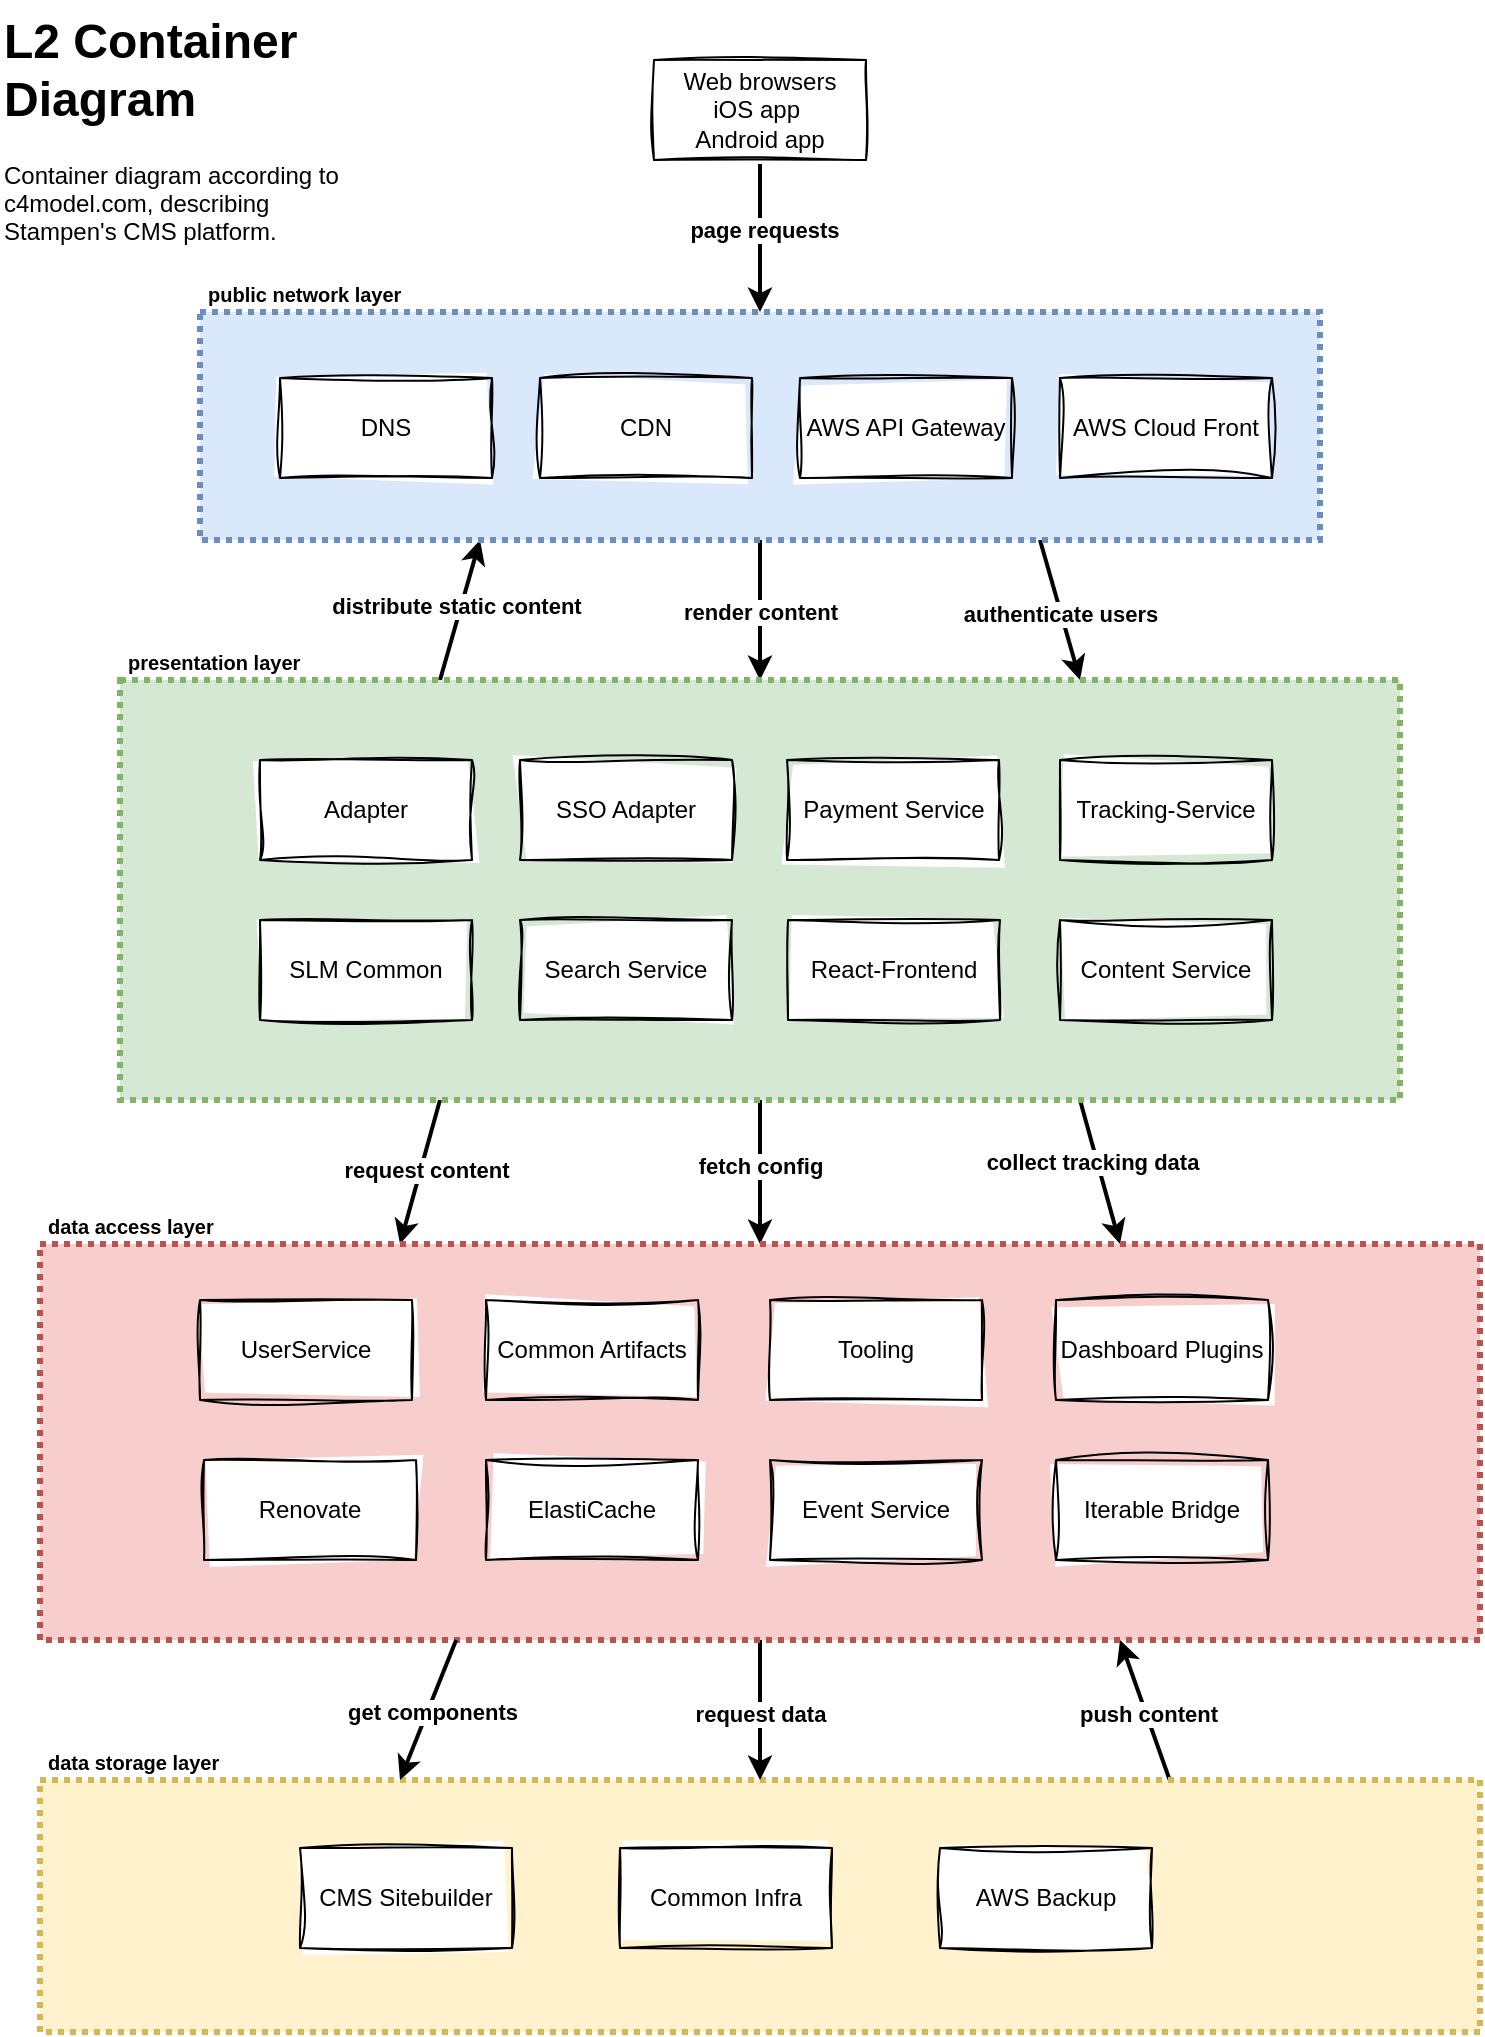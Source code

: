 <mxfile version="26.0.9">
  <diagram name="Page-1" id="uLC97kkECrQcUkzZvFg0">
    <mxGraphModel dx="1387" dy="1018" grid="1" gridSize="10" guides="1" tooltips="1" connect="1" arrows="1" fold="1" page="1" pageScale="1" pageWidth="827" pageHeight="1169" math="0" shadow="0">
      <root>
        <mxCell id="0" />
        <mxCell id="1" parent="0" />
        <mxCell id="zGbDaNfx95HRnWShP1by-7" style="rounded=0;orthogonalLoop=1;jettySize=auto;html=1;exitX=0.785;exitY=0.008;exitDx=0;exitDy=0;entryX=0.75;entryY=1;entryDx=0;entryDy=0;strokeWidth=2;exitPerimeter=0;" parent="1" source="zGbDaNfx95HRnWShP1by-1" target="e5545xmRH3Jb9SJGrrUb-4" edge="1">
          <mxGeometry relative="1" as="geometry" />
        </mxCell>
        <mxCell id="zGbDaNfx95HRnWShP1by-8" value="push content" style="edgeLabel;html=1;align=center;verticalAlign=middle;resizable=0;points=[];fontStyle=1" parent="zGbDaNfx95HRnWShP1by-7" vertex="1" connectable="0">
          <mxGeometry x="-0.037" y="-1" relative="1" as="geometry">
            <mxPoint as="offset" />
          </mxGeometry>
        </mxCell>
        <mxCell id="zGbDaNfx95HRnWShP1by-1" value="data storage layer" style="rounded=0;whiteSpace=wrap;html=1;labelPosition=center;verticalLabelPosition=top;align=left;verticalAlign=bottom;spacingLeft=2;spacingTop=-2;fillColor=#fff2cc;fillStyle=auto;dashed=1;fontSize=10;strokeColor=#d6b656;fontStyle=1;strokeWidth=3;dashPattern=1 1;" parent="1" vertex="1">
          <mxGeometry x="40" y="890" width="720" height="126" as="geometry" />
        </mxCell>
        <mxCell id="e5545xmRH3Jb9SJGrrUb-16" style="edgeStyle=orthogonalEdgeStyle;rounded=0;orthogonalLoop=1;jettySize=auto;html=1;exitX=0.5;exitY=1;exitDx=0;exitDy=0;entryX=0.5;entryY=0;entryDx=0;entryDy=0;strokeWidth=2;" parent="1" source="e5545xmRH3Jb9SJGrrUb-2" target="e5545xmRH3Jb9SJGrrUb-3" edge="1">
          <mxGeometry relative="1" as="geometry" />
        </mxCell>
        <mxCell id="e5545xmRH3Jb9SJGrrUb-17" value="render content" style="edgeLabel;html=1;align=center;verticalAlign=middle;resizable=0;points=[];fontStyle=1" parent="e5545xmRH3Jb9SJGrrUb-16" vertex="1" connectable="0">
          <mxGeometry x="0.033" y="-2" relative="1" as="geometry">
            <mxPoint x="2" as="offset" />
          </mxGeometry>
        </mxCell>
        <mxCell id="e5545xmRH3Jb9SJGrrUb-29" style="rounded=0;orthogonalLoop=1;jettySize=auto;html=1;exitX=0.75;exitY=1;exitDx=0;exitDy=0;entryX=0.75;entryY=0;entryDx=0;entryDy=0;strokeWidth=2;" parent="1" source="e5545xmRH3Jb9SJGrrUb-2" target="e5545xmRH3Jb9SJGrrUb-3" edge="1">
          <mxGeometry relative="1" as="geometry" />
        </mxCell>
        <mxCell id="e5545xmRH3Jb9SJGrrUb-30" value="authenticate users" style="edgeLabel;html=1;align=center;verticalAlign=middle;resizable=0;points=[];fontStyle=1" parent="e5545xmRH3Jb9SJGrrUb-29" vertex="1" connectable="0">
          <mxGeometry x="0.05" y="-1" relative="1" as="geometry">
            <mxPoint as="offset" />
          </mxGeometry>
        </mxCell>
        <mxCell id="e5545xmRH3Jb9SJGrrUb-52" style="rounded=0;orthogonalLoop=1;jettySize=auto;html=1;exitX=0.25;exitY=1;exitDx=0;exitDy=0;entryX=0.25;entryY=0;entryDx=0;entryDy=0;strokeWidth=2;startArrow=classic;startFill=1;endArrow=none;" parent="1" source="e5545xmRH3Jb9SJGrrUb-2" target="e5545xmRH3Jb9SJGrrUb-3" edge="1">
          <mxGeometry relative="1" as="geometry">
            <Array as="points" />
          </mxGeometry>
        </mxCell>
        <mxCell id="e5545xmRH3Jb9SJGrrUb-53" value="distribute static content" style="edgeLabel;html=1;align=center;verticalAlign=middle;resizable=0;points=[];fontStyle=1" parent="e5545xmRH3Jb9SJGrrUb-52" vertex="1" connectable="0">
          <mxGeometry x="-0.04" y="-3" relative="1" as="geometry">
            <mxPoint as="offset" />
          </mxGeometry>
        </mxCell>
        <mxCell id="e5545xmRH3Jb9SJGrrUb-2" value="public network layer" style="rounded=0;whiteSpace=wrap;html=1;labelPosition=center;verticalLabelPosition=top;align=left;verticalAlign=bottom;spacingLeft=2;spacingTop=-2;fillColor=#dae8fc;fillStyle=solid;dashed=1;fontSize=10;strokeColor=#6c8ebf;gradientColor=none;fontStyle=1;strokeWidth=3;dashPattern=1 1;" parent="1" vertex="1">
          <mxGeometry x="120" y="156" width="560" height="114" as="geometry" />
        </mxCell>
        <mxCell id="e5545xmRH3Jb9SJGrrUb-20" style="rounded=0;orthogonalLoop=1;jettySize=auto;html=1;exitX=0.25;exitY=1;exitDx=0;exitDy=0;entryX=0.25;entryY=0;entryDx=0;entryDy=0;strokeWidth=2;" parent="1" source="e5545xmRH3Jb9SJGrrUb-3" target="e5545xmRH3Jb9SJGrrUb-4" edge="1">
          <mxGeometry relative="1" as="geometry" />
        </mxCell>
        <mxCell id="e5545xmRH3Jb9SJGrrUb-21" value="request content" style="edgeLabel;html=1;align=center;verticalAlign=middle;resizable=0;points=[];fontStyle=1" parent="e5545xmRH3Jb9SJGrrUb-20" vertex="1" connectable="0">
          <mxGeometry x="-0.057" y="2" relative="1" as="geometry">
            <mxPoint as="offset" />
          </mxGeometry>
        </mxCell>
        <mxCell id="e5545xmRH3Jb9SJGrrUb-24" style="edgeStyle=orthogonalEdgeStyle;rounded=0;orthogonalLoop=1;jettySize=auto;html=1;exitX=0.5;exitY=1;exitDx=0;exitDy=0;strokeWidth=2;" parent="1" source="e5545xmRH3Jb9SJGrrUb-3" target="e5545xmRH3Jb9SJGrrUb-4" edge="1">
          <mxGeometry relative="1" as="geometry" />
        </mxCell>
        <mxCell id="e5545xmRH3Jb9SJGrrUb-25" value="fetch config" style="edgeLabel;html=1;align=center;verticalAlign=middle;resizable=0;points=[];fontStyle=1" parent="e5545xmRH3Jb9SJGrrUb-24" vertex="1" connectable="0">
          <mxGeometry x="-0.08" relative="1" as="geometry">
            <mxPoint as="offset" />
          </mxGeometry>
        </mxCell>
        <mxCell id="e5545xmRH3Jb9SJGrrUb-26" style="rounded=0;orthogonalLoop=1;jettySize=auto;html=1;exitX=0.75;exitY=1;exitDx=0;exitDy=0;entryX=0.75;entryY=0;entryDx=0;entryDy=0;strokeWidth=2;" parent="1" source="e5545xmRH3Jb9SJGrrUb-3" target="e5545xmRH3Jb9SJGrrUb-4" edge="1">
          <mxGeometry relative="1" as="geometry" />
        </mxCell>
        <mxCell id="e5545xmRH3Jb9SJGrrUb-27" value="collect tracking data" style="edgeLabel;html=1;align=center;verticalAlign=middle;resizable=0;points=[];fontStyle=1" parent="e5545xmRH3Jb9SJGrrUb-26" vertex="1" connectable="0">
          <mxGeometry x="-0.159" y="-3" relative="1" as="geometry">
            <mxPoint as="offset" />
          </mxGeometry>
        </mxCell>
        <mxCell id="e5545xmRH3Jb9SJGrrUb-3" value="presentation layer" style="rounded=0;whiteSpace=wrap;html=1;labelPosition=center;verticalLabelPosition=top;align=left;verticalAlign=bottom;spacingLeft=2;spacingTop=-2;fillColor=#d5e8d4;fillStyle=auto;dashed=1;fontSize=10;strokeColor=#82b366;fontStyle=1;strokeWidth=3;dashPattern=1 1;" parent="1" vertex="1">
          <mxGeometry x="80" y="340" width="640" height="210" as="geometry" />
        </mxCell>
        <mxCell id="zGbDaNfx95HRnWShP1by-2" style="edgeStyle=orthogonalEdgeStyle;rounded=0;orthogonalLoop=1;jettySize=auto;html=1;exitX=0.5;exitY=1;exitDx=0;exitDy=0;strokeWidth=2;" parent="1" source="e5545xmRH3Jb9SJGrrUb-4" target="zGbDaNfx95HRnWShP1by-1" edge="1">
          <mxGeometry relative="1" as="geometry" />
        </mxCell>
        <mxCell id="zGbDaNfx95HRnWShP1by-3" value="&lt;b&gt;request data&lt;/b&gt;" style="edgeLabel;html=1;align=center;verticalAlign=middle;resizable=0;points=[];" parent="zGbDaNfx95HRnWShP1by-2" vertex="1" connectable="0">
          <mxGeometry x="0.083" y="1" relative="1" as="geometry">
            <mxPoint x="-1" y="-1" as="offset" />
          </mxGeometry>
        </mxCell>
        <mxCell id="e5545xmRH3Jb9SJGrrUb-4" value="data access layer" style="rounded=0;whiteSpace=wrap;html=1;labelPosition=center;verticalLabelPosition=top;align=left;verticalAlign=bottom;spacingLeft=2;spacingTop=-2;fillColor=#f8cecc;fillStyle=auto;dashed=1;fontSize=10;strokeColor=#b85450;fontStyle=1;strokeWidth=3;dashPattern=1 1;" parent="1" vertex="1">
          <mxGeometry x="40" y="622" width="720" height="198" as="geometry" />
        </mxCell>
        <mxCell id="e5545xmRH3Jb9SJGrrUb-8" value="SSO Adapter" style="rounded=0;whiteSpace=wrap;html=1;sketch=1;curveFitting=1;jiggle=2;" parent="1" vertex="1">
          <mxGeometry x="280" y="380" width="106" height="50" as="geometry" />
        </mxCell>
        <mxCell id="e5545xmRH3Jb9SJGrrUb-9" value="UserService" style="rounded=0;whiteSpace=wrap;html=1;strokeWidth=1;sketch=1;curveFitting=1;jiggle=2;" parent="1" vertex="1">
          <mxGeometry x="120" y="650" width="106" height="50" as="geometry" />
        </mxCell>
        <mxCell id="e5545xmRH3Jb9SJGrrUb-10" value="Tracking-Service" style="rounded=0;whiteSpace=wrap;html=1;sketch=1;curveFitting=1;jiggle=2;" parent="1" vertex="1">
          <mxGeometry x="550" y="380" width="106" height="50" as="geometry" />
        </mxCell>
        <mxCell id="e5545xmRH3Jb9SJGrrUb-18" style="rounded=0;orthogonalLoop=1;jettySize=auto;html=1;exitX=0.5;exitY=1;exitDx=0;exitDy=0;entryX=0.5;entryY=0;entryDx=0;entryDy=0;strokeWidth=2;" parent="1" source="e5545xmRH3Jb9SJGrrUb-11" target="e5545xmRH3Jb9SJGrrUb-2" edge="1">
          <mxGeometry relative="1" as="geometry" />
        </mxCell>
        <mxCell id="e5545xmRH3Jb9SJGrrUb-32" value="page requests" style="edgeLabel;html=1;align=center;verticalAlign=middle;resizable=0;points=[];fontStyle=1" parent="e5545xmRH3Jb9SJGrrUb-18" vertex="1" connectable="0">
          <mxGeometry x="-0.086" y="2" relative="1" as="geometry">
            <mxPoint as="offset" />
          </mxGeometry>
        </mxCell>
        <mxCell id="e5545xmRH3Jb9SJGrrUb-11" value="Web browsers&lt;div&gt;iOS app&amp;nbsp;&lt;/div&gt;&lt;div&gt;Android app&lt;/div&gt;" style="rounded=0;whiteSpace=wrap;html=1;sketch=1;curveFitting=1;jiggle=2;" parent="1" vertex="1">
          <mxGeometry x="347" y="30" width="106" height="50" as="geometry" />
        </mxCell>
        <mxCell id="e5545xmRH3Jb9SJGrrUb-12" value="AWS Cloud Front" style="rounded=0;whiteSpace=wrap;html=1;sketch=1;curveFitting=1;jiggle=2;" parent="1" vertex="1">
          <mxGeometry x="550" y="189" width="106" height="50" as="geometry" />
        </mxCell>
        <mxCell id="e5545xmRH3Jb9SJGrrUb-13" value="Payment Service" style="rounded=0;whiteSpace=wrap;html=1;sketch=1;curveFitting=1;jiggle=2;" parent="1" vertex="1">
          <mxGeometry x="413.5" y="380" width="106" height="50" as="geometry" />
        </mxCell>
        <mxCell id="e5545xmRH3Jb9SJGrrUb-31" value="CDN" style="rounded=0;whiteSpace=wrap;html=1;sketch=1;curveFitting=1;jiggle=2;" parent="1" vertex="1">
          <mxGeometry x="290" y="189" width="106" height="50" as="geometry" />
        </mxCell>
        <mxCell id="e5545xmRH3Jb9SJGrrUb-33" value="Content Service" style="rounded=0;whiteSpace=wrap;html=1;sketch=1;curveFitting=1;jiggle=2;" parent="1" vertex="1">
          <mxGeometry x="550" y="460" width="106" height="50" as="geometry" />
        </mxCell>
        <mxCell id="e5545xmRH3Jb9SJGrrUb-34" value="Search&lt;span style=&quot;color: rgba(0, 0, 0, 0); font-family: monospace; font-size: 0px; text-align: start; text-wrap: nowrap;&quot;&gt;%3CmxGraphModel%3E%3Croot%3E%3CmxCell%20id%3D%220%22%2F%3E%3CmxCell%20id%3D%221%22%20parent%3D%220%22%2F%3E%3CmxCell%20id%3D%222%22%20value%3D%22Content%20Service%22%20style%3D%22rounded%3D0%3BwhiteSpace%3Dwrap%3Bhtml%3D1%3B%22%20vertex%3D%221%22%20parent%3D%221%22%3E%3CmxGeometry%20x%3D%22550%22%20y%3D%22470%22%20width%3D%22106%22%20height%3D%2250%22%20as%3D%22geometry%22%2F%3E%3C%2FmxCell%3E%3C%2Froot%3E%3C%2FmxGraphModel%3E&lt;/span&gt;&amp;nbsp;Service" style="rounded=0;whiteSpace=wrap;html=1;sketch=1;curveFitting=1;jiggle=2;" parent="1" vertex="1">
          <mxGeometry x="280" y="460" width="106" height="50" as="geometry" />
        </mxCell>
        <mxCell id="e5545xmRH3Jb9SJGrrUb-35" value="SLM Common" style="rounded=0;whiteSpace=wrap;html=1;sketch=1;curveFitting=1;jiggle=2;" parent="1" vertex="1">
          <mxGeometry x="150" y="460" width="106" height="50" as="geometry" />
        </mxCell>
        <mxCell id="e5545xmRH3Jb9SJGrrUb-36" value="Common Infra" style="rounded=0;whiteSpace=wrap;html=1;sketch=1;curveFitting=1;jiggle=2;" parent="1" vertex="1">
          <mxGeometry x="330" y="924" width="106" height="50" as="geometry" />
        </mxCell>
        <mxCell id="e5545xmRH3Jb9SJGrrUb-37" value="Adapter" style="rounded=0;whiteSpace=wrap;html=1;sketch=1;curveFitting=1;jiggle=2;" parent="1" vertex="1">
          <mxGeometry x="150" y="380" width="106" height="50" as="geometry" />
        </mxCell>
        <mxCell id="e5545xmRH3Jb9SJGrrUb-38" value="Common Artifacts&lt;span style=&quot;color: rgba(0, 0, 0, 0); font-family: monospace; font-size: 0px; text-align: start; text-wrap: nowrap;&quot;&gt;%3CmxGraphModel%3E%3Croot%3E%3CmxCell%20id%3D%220%22%2F%3E%3CmxCell%20id%3D%221%22%20parent%3D%220%22%2F%3E%3CmxCell%20id%3D%222%22%20value%3D%22Common%20Infra%22%20style%3D%22rounded%3D0%3BwhiteSpace%3Dwrap%3Bhtml%3D1%3B%22%20vertex%3D%221%22%20parent%3D%221%22%3E%3CmxGeometry%20x%3D%22150%22%20y%3D%22470%22%20width%3D%22106%22%20height%3D%2250%22%20as%3D%22geometry%22%2F%3E%3C%2FmxCell%3E%3C%2Froot%3E%3C%2FmxGraphModel%3E&lt;/span&gt;" style="rounded=0;whiteSpace=wrap;html=1;sketch=1;curveFitting=1;jiggle=2;" parent="1" vertex="1">
          <mxGeometry x="263" y="650" width="106" height="50" as="geometry" />
        </mxCell>
        <mxCell id="e5545xmRH3Jb9SJGrrUb-39" value="Tooling" style="rounded=0;whiteSpace=wrap;html=1;sketch=1;curveFitting=1;jiggle=2;" parent="1" vertex="1">
          <mxGeometry x="405" y="650" width="106" height="50" as="geometry" />
        </mxCell>
        <mxCell id="e5545xmRH3Jb9SJGrrUb-40" value="Dashboard Plugins" style="rounded=0;whiteSpace=wrap;html=1;sketch=1;curveFitting=1;jiggle=2;" parent="1" vertex="1">
          <mxGeometry x="548" y="650" width="106" height="50" as="geometry" />
        </mxCell>
        <mxCell id="e5545xmRH3Jb9SJGrrUb-41" value="Renovate" style="rounded=0;whiteSpace=wrap;html=1;sketch=1;curveFitting=1;jiggle=2;" parent="1" vertex="1">
          <mxGeometry x="122" y="730" width="106" height="50" as="geometry" />
        </mxCell>
        <mxCell id="e5545xmRH3Jb9SJGrrUb-42" value="ElastiCache" style="rounded=0;whiteSpace=wrap;html=1;sketch=1;curveFitting=1;jiggle=2;" parent="1" vertex="1">
          <mxGeometry x="263" y="730" width="106" height="50" as="geometry" />
        </mxCell>
        <mxCell id="e5545xmRH3Jb9SJGrrUb-43" value="CMS Sitebuilder" style="rounded=0;whiteSpace=wrap;html=1;sketch=1;curveFitting=1;jiggle=2;" parent="1" vertex="1">
          <mxGeometry x="170" y="924" width="106" height="50" as="geometry" />
        </mxCell>
        <mxCell id="e5545xmRH3Jb9SJGrrUb-44" value="React-Frontend" style="rounded=0;whiteSpace=wrap;html=1;sketch=1;curveFitting=1;jiggle=2;" parent="1" vertex="1">
          <mxGeometry x="414" y="460" width="106" height="50" as="geometry" />
        </mxCell>
        <mxCell id="e5545xmRH3Jb9SJGrrUb-45" value="Iterable Bridge" style="rounded=0;whiteSpace=wrap;html=1;sketch=1;curveFitting=1;jiggle=2;" parent="1" vertex="1">
          <mxGeometry x="548" y="730" width="106" height="50" as="geometry" />
        </mxCell>
        <mxCell id="e5545xmRH3Jb9SJGrrUb-46" value="AWS Backup" style="rounded=0;whiteSpace=wrap;html=1;sketch=1;curveFitting=1;jiggle=2;" parent="1" vertex="1">
          <mxGeometry x="490" y="924" width="106" height="50" as="geometry" />
        </mxCell>
        <mxCell id="e5545xmRH3Jb9SJGrrUb-47" value="Event Service" style="rounded=0;whiteSpace=wrap;html=1;sketch=1;curveFitting=1;jiggle=2;" parent="1" vertex="1">
          <mxGeometry x="405" y="730" width="106" height="50" as="geometry" />
        </mxCell>
        <mxCell id="e5545xmRH3Jb9SJGrrUb-48" value="DNS" style="rounded=0;whiteSpace=wrap;html=1;sketch=1;curveFitting=1;jiggle=2;" parent="1" vertex="1">
          <mxGeometry x="160" y="189" width="106" height="50" as="geometry" />
        </mxCell>
        <mxCell id="e5545xmRH3Jb9SJGrrUb-49" value="AWS API Gateway" style="rounded=0;whiteSpace=wrap;html=1;sketch=1;curveFitting=1;jiggle=2;" parent="1" vertex="1">
          <mxGeometry x="420" y="189" width="106" height="50" as="geometry" />
        </mxCell>
        <mxCell id="LVvOtSNeGutr6rOgMHUB-1" value="&lt;h1 style=&quot;margin-top: 0px;&quot;&gt;L2 Container Diagram&lt;/h1&gt;&lt;p&gt;Container diagram according to c4model.com, describing Stampen&#39;s CMS platform.&lt;/p&gt;" style="text;html=1;whiteSpace=wrap;overflow=hidden;rounded=0;" parent="1" vertex="1">
          <mxGeometry x="20" width="190" height="120" as="geometry" />
        </mxCell>
        <mxCell id="zGbDaNfx95HRnWShP1by-4" style="rounded=0;orthogonalLoop=1;jettySize=auto;html=1;exitX=0.289;exitY=1;exitDx=0;exitDy=0;entryX=0.25;entryY=0;entryDx=0;entryDy=0;strokeWidth=2;exitPerimeter=0;" parent="1" source="e5545xmRH3Jb9SJGrrUb-4" target="zGbDaNfx95HRnWShP1by-1" edge="1">
          <mxGeometry relative="1" as="geometry">
            <Array as="points" />
          </mxGeometry>
        </mxCell>
        <mxCell id="BU4JU-sKp2h5h3BOpqae-1" value="get components" style="edgeLabel;html=1;align=center;verticalAlign=middle;resizable=0;points=[];fontStyle=1" parent="zGbDaNfx95HRnWShP1by-4" vertex="1" connectable="0">
          <mxGeometry x="0.011" y="2" relative="1" as="geometry">
            <mxPoint as="offset" />
          </mxGeometry>
        </mxCell>
      </root>
    </mxGraphModel>
  </diagram>
</mxfile>
